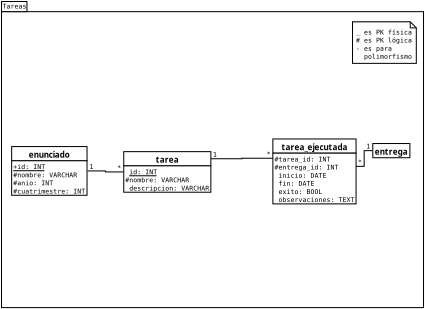 <?xml version="1.0" encoding="UTF-8"?>
<dia:diagram xmlns:dia="http://www.lysator.liu.se/~alla/dia/">
  <dia:layer name="Fondo" visible="true">
    <dia:object type="UML - LargePackage" version="0" id="O0">
      <dia:attribute name="obj_pos">
        <dia:point val="-26.6,-4"/>
      </dia:attribute>
      <dia:attribute name="obj_bb">
        <dia:rectangle val="-26.65,-5.05;15.05,25.225"/>
      </dia:attribute>
      <dia:attribute name="elem_corner">
        <dia:point val="-26.6,-4"/>
      </dia:attribute>
      <dia:attribute name="elem_width">
        <dia:real val="41.6"/>
      </dia:attribute>
      <dia:attribute name="elem_height">
        <dia:real val="29.175"/>
      </dia:attribute>
      <dia:attribute name="line_colour">
        <dia:color val="#000000"/>
      </dia:attribute>
      <dia:attribute name="fill_colour">
        <dia:color val="#ffffff"/>
      </dia:attribute>
      <dia:attribute name="text_colour">
        <dia:color val="#000000"/>
      </dia:attribute>
      <dia:attribute name="stereotype">
        <dia:string>##</dia:string>
      </dia:attribute>
      <dia:attribute name="name">
        <dia:string>#Tareas#</dia:string>
      </dia:attribute>
    </dia:object>
    <dia:object type="UML - Class" version="0" id="O1">
      <dia:attribute name="obj_pos">
        <dia:point val="10,9"/>
      </dia:attribute>
      <dia:attribute name="obj_bb">
        <dia:rectangle val="9.95,8.95;13.75,10.45"/>
      </dia:attribute>
      <dia:attribute name="elem_corner">
        <dia:point val="10,9"/>
      </dia:attribute>
      <dia:attribute name="elem_width">
        <dia:real val="3.7"/>
      </dia:attribute>
      <dia:attribute name="elem_height">
        <dia:real val="1.4"/>
      </dia:attribute>
      <dia:attribute name="name">
        <dia:string>#entrega#</dia:string>
      </dia:attribute>
      <dia:attribute name="stereotype">
        <dia:string>##</dia:string>
      </dia:attribute>
      <dia:attribute name="comment">
        <dia:string>##</dia:string>
      </dia:attribute>
      <dia:attribute name="abstract">
        <dia:boolean val="false"/>
      </dia:attribute>
      <dia:attribute name="suppress_attributes">
        <dia:boolean val="false"/>
      </dia:attribute>
      <dia:attribute name="suppress_operations">
        <dia:boolean val="false"/>
      </dia:attribute>
      <dia:attribute name="visible_attributes">
        <dia:boolean val="false"/>
      </dia:attribute>
      <dia:attribute name="visible_operations">
        <dia:boolean val="false"/>
      </dia:attribute>
      <dia:attribute name="visible_comments">
        <dia:boolean val="false"/>
      </dia:attribute>
      <dia:attribute name="wrap_operations">
        <dia:boolean val="true"/>
      </dia:attribute>
      <dia:attribute name="wrap_after_char">
        <dia:int val="40"/>
      </dia:attribute>
      <dia:attribute name="comment_line_length">
        <dia:int val="40"/>
      </dia:attribute>
      <dia:attribute name="comment_tagging">
        <dia:boolean val="false"/>
      </dia:attribute>
      <dia:attribute name="line_color">
        <dia:color val="#000000"/>
      </dia:attribute>
      <dia:attribute name="fill_color">
        <dia:color val="#ffffff"/>
      </dia:attribute>
      <dia:attribute name="text_color">
        <dia:color val="#000000"/>
      </dia:attribute>
      <dia:attribute name="normal_font">
        <dia:font family="monospace" style="0" name="Courier"/>
      </dia:attribute>
      <dia:attribute name="abstract_font">
        <dia:font family="monospace" style="88" name="Courier-BoldOblique"/>
      </dia:attribute>
      <dia:attribute name="polymorphic_font">
        <dia:font family="monospace" style="8" name="Courier-Oblique"/>
      </dia:attribute>
      <dia:attribute name="classname_font">
        <dia:font family="sans" style="80" name="Helvetica-Bold"/>
      </dia:attribute>
      <dia:attribute name="abstract_classname_font">
        <dia:font family="sans" style="88" name="Helvetica-BoldOblique"/>
      </dia:attribute>
      <dia:attribute name="comment_font">
        <dia:font family="sans" style="8" name="Helvetica-Oblique"/>
      </dia:attribute>
      <dia:attribute name="normal_font_height">
        <dia:real val="0.8"/>
      </dia:attribute>
      <dia:attribute name="polymorphic_font_height">
        <dia:real val="0.8"/>
      </dia:attribute>
      <dia:attribute name="abstract_font_height">
        <dia:real val="0.8"/>
      </dia:attribute>
      <dia:attribute name="classname_font_height">
        <dia:real val="1"/>
      </dia:attribute>
      <dia:attribute name="abstract_classname_font_height">
        <dia:real val="1"/>
      </dia:attribute>
      <dia:attribute name="comment_font_height">
        <dia:real val="1"/>
      </dia:attribute>
      <dia:attribute name="attributes"/>
      <dia:attribute name="operations"/>
      <dia:attribute name="template">
        <dia:boolean val="false"/>
      </dia:attribute>
      <dia:attribute name="templates"/>
      <dia:childnode parent="O0"/>
    </dia:object>
    <dia:object type="UML - Class" version="0" id="O2">
      <dia:attribute name="obj_pos">
        <dia:point val="-25.6,9.3"/>
      </dia:attribute>
      <dia:attribute name="obj_bb">
        <dia:rectangle val="-25.65,9.25;-18.8,14.15"/>
      </dia:attribute>
      <dia:attribute name="elem_corner">
        <dia:point val="-25.6,9.3"/>
      </dia:attribute>
      <dia:attribute name="elem_width">
        <dia:real val="6.75"/>
      </dia:attribute>
      <dia:attribute name="elem_height">
        <dia:real val="4.8"/>
      </dia:attribute>
      <dia:attribute name="name">
        <dia:string>#enunciado#</dia:string>
      </dia:attribute>
      <dia:attribute name="stereotype">
        <dia:string>##</dia:string>
      </dia:attribute>
      <dia:attribute name="comment">
        <dia:string>##</dia:string>
      </dia:attribute>
      <dia:attribute name="abstract">
        <dia:boolean val="false"/>
      </dia:attribute>
      <dia:attribute name="suppress_attributes">
        <dia:boolean val="false"/>
      </dia:attribute>
      <dia:attribute name="suppress_operations">
        <dia:boolean val="false"/>
      </dia:attribute>
      <dia:attribute name="visible_attributes">
        <dia:boolean val="true"/>
      </dia:attribute>
      <dia:attribute name="visible_operations">
        <dia:boolean val="false"/>
      </dia:attribute>
      <dia:attribute name="visible_comments">
        <dia:boolean val="false"/>
      </dia:attribute>
      <dia:attribute name="wrap_operations">
        <dia:boolean val="true"/>
      </dia:attribute>
      <dia:attribute name="wrap_after_char">
        <dia:int val="40"/>
      </dia:attribute>
      <dia:attribute name="comment_line_length">
        <dia:int val="40"/>
      </dia:attribute>
      <dia:attribute name="comment_tagging">
        <dia:boolean val="false"/>
      </dia:attribute>
      <dia:attribute name="line_color">
        <dia:color val="#000000"/>
      </dia:attribute>
      <dia:attribute name="fill_color">
        <dia:color val="#ffffff"/>
      </dia:attribute>
      <dia:attribute name="text_color">
        <dia:color val="#000000"/>
      </dia:attribute>
      <dia:attribute name="normal_font">
        <dia:font family="monospace" style="0" name="Courier"/>
      </dia:attribute>
      <dia:attribute name="abstract_font">
        <dia:font family="monospace" style="88" name="Courier-BoldOblique"/>
      </dia:attribute>
      <dia:attribute name="polymorphic_font">
        <dia:font family="monospace" style="8" name="Courier-Oblique"/>
      </dia:attribute>
      <dia:attribute name="classname_font">
        <dia:font family="sans" style="80" name="Helvetica-Bold"/>
      </dia:attribute>
      <dia:attribute name="abstract_classname_font">
        <dia:font family="sans" style="88" name="Helvetica-BoldOblique"/>
      </dia:attribute>
      <dia:attribute name="comment_font">
        <dia:font family="sans" style="8" name="Helvetica-Oblique"/>
      </dia:attribute>
      <dia:attribute name="normal_font_height">
        <dia:real val="0.8"/>
      </dia:attribute>
      <dia:attribute name="polymorphic_font_height">
        <dia:real val="0.8"/>
      </dia:attribute>
      <dia:attribute name="abstract_font_height">
        <dia:real val="0.8"/>
      </dia:attribute>
      <dia:attribute name="classname_font_height">
        <dia:real val="1"/>
      </dia:attribute>
      <dia:attribute name="abstract_classname_font_height">
        <dia:real val="1"/>
      </dia:attribute>
      <dia:attribute name="comment_font_height">
        <dia:real val="1"/>
      </dia:attribute>
      <dia:attribute name="attributes">
        <dia:composite type="umlattribute">
          <dia:attribute name="name">
            <dia:string>#id#</dia:string>
          </dia:attribute>
          <dia:attribute name="type">
            <dia:string>#INT#</dia:string>
          </dia:attribute>
          <dia:attribute name="value">
            <dia:string>##</dia:string>
          </dia:attribute>
          <dia:attribute name="comment">
            <dia:string>##</dia:string>
          </dia:attribute>
          <dia:attribute name="visibility">
            <dia:enum val="0"/>
          </dia:attribute>
          <dia:attribute name="abstract">
            <dia:boolean val="false"/>
          </dia:attribute>
          <dia:attribute name="class_scope">
            <dia:boolean val="true"/>
          </dia:attribute>
        </dia:composite>
        <dia:composite type="umlattribute">
          <dia:attribute name="name">
            <dia:string>#nombre#</dia:string>
          </dia:attribute>
          <dia:attribute name="type">
            <dia:string>#VARCHAR#</dia:string>
          </dia:attribute>
          <dia:attribute name="value">
            <dia:string>##</dia:string>
          </dia:attribute>
          <dia:attribute name="comment">
            <dia:string>##</dia:string>
          </dia:attribute>
          <dia:attribute name="visibility">
            <dia:enum val="2"/>
          </dia:attribute>
          <dia:attribute name="abstract">
            <dia:boolean val="false"/>
          </dia:attribute>
          <dia:attribute name="class_scope">
            <dia:boolean val="false"/>
          </dia:attribute>
        </dia:composite>
        <dia:composite type="umlattribute">
          <dia:attribute name="name">
            <dia:string>#anio#</dia:string>
          </dia:attribute>
          <dia:attribute name="type">
            <dia:string>#INT#</dia:string>
          </dia:attribute>
          <dia:attribute name="value">
            <dia:string>##</dia:string>
          </dia:attribute>
          <dia:attribute name="comment">
            <dia:string>##</dia:string>
          </dia:attribute>
          <dia:attribute name="visibility">
            <dia:enum val="2"/>
          </dia:attribute>
          <dia:attribute name="abstract">
            <dia:boolean val="false"/>
          </dia:attribute>
          <dia:attribute name="class_scope">
            <dia:boolean val="false"/>
          </dia:attribute>
        </dia:composite>
        <dia:composite type="umlattribute">
          <dia:attribute name="name">
            <dia:string>#cuatrimestre#</dia:string>
          </dia:attribute>
          <dia:attribute name="type">
            <dia:string>#INT#</dia:string>
          </dia:attribute>
          <dia:attribute name="value">
            <dia:string>##</dia:string>
          </dia:attribute>
          <dia:attribute name="comment">
            <dia:string>##</dia:string>
          </dia:attribute>
          <dia:attribute name="visibility">
            <dia:enum val="2"/>
          </dia:attribute>
          <dia:attribute name="abstract">
            <dia:boolean val="false"/>
          </dia:attribute>
          <dia:attribute name="class_scope">
            <dia:boolean val="false"/>
          </dia:attribute>
        </dia:composite>
      </dia:attribute>
      <dia:attribute name="operations"/>
      <dia:attribute name="template">
        <dia:boolean val="false"/>
      </dia:attribute>
      <dia:attribute name="templates"/>
      <dia:childnode parent="O0"/>
    </dia:object>
    <dia:object type="UML - Class" version="0" id="O3">
      <dia:attribute name="obj_pos">
        <dia:point val="-14.55,9.8"/>
      </dia:attribute>
      <dia:attribute name="obj_bb">
        <dia:rectangle val="-14.6,9.75;-6.65,13.85"/>
      </dia:attribute>
      <dia:attribute name="elem_corner">
        <dia:point val="-14.55,9.8"/>
      </dia:attribute>
      <dia:attribute name="elem_width">
        <dia:real val="7.85"/>
      </dia:attribute>
      <dia:attribute name="elem_height">
        <dia:real val="4"/>
      </dia:attribute>
      <dia:attribute name="name">
        <dia:string>#tarea#</dia:string>
      </dia:attribute>
      <dia:attribute name="stereotype">
        <dia:string>##</dia:string>
      </dia:attribute>
      <dia:attribute name="comment">
        <dia:string>##</dia:string>
      </dia:attribute>
      <dia:attribute name="abstract">
        <dia:boolean val="false"/>
      </dia:attribute>
      <dia:attribute name="suppress_attributes">
        <dia:boolean val="false"/>
      </dia:attribute>
      <dia:attribute name="suppress_operations">
        <dia:boolean val="false"/>
      </dia:attribute>
      <dia:attribute name="visible_attributes">
        <dia:boolean val="true"/>
      </dia:attribute>
      <dia:attribute name="visible_operations">
        <dia:boolean val="false"/>
      </dia:attribute>
      <dia:attribute name="visible_comments">
        <dia:boolean val="false"/>
      </dia:attribute>
      <dia:attribute name="wrap_operations">
        <dia:boolean val="true"/>
      </dia:attribute>
      <dia:attribute name="wrap_after_char">
        <dia:int val="40"/>
      </dia:attribute>
      <dia:attribute name="comment_line_length">
        <dia:int val="40"/>
      </dia:attribute>
      <dia:attribute name="comment_tagging">
        <dia:boolean val="false"/>
      </dia:attribute>
      <dia:attribute name="line_color">
        <dia:color val="#000000"/>
      </dia:attribute>
      <dia:attribute name="fill_color">
        <dia:color val="#ffffff"/>
      </dia:attribute>
      <dia:attribute name="text_color">
        <dia:color val="#000000"/>
      </dia:attribute>
      <dia:attribute name="normal_font">
        <dia:font family="monospace" style="0" name="Courier"/>
      </dia:attribute>
      <dia:attribute name="abstract_font">
        <dia:font family="monospace" style="88" name="Courier-BoldOblique"/>
      </dia:attribute>
      <dia:attribute name="polymorphic_font">
        <dia:font family="monospace" style="8" name="Courier-Oblique"/>
      </dia:attribute>
      <dia:attribute name="classname_font">
        <dia:font family="sans" style="80" name="Helvetica-Bold"/>
      </dia:attribute>
      <dia:attribute name="abstract_classname_font">
        <dia:font family="sans" style="88" name="Helvetica-BoldOblique"/>
      </dia:attribute>
      <dia:attribute name="comment_font">
        <dia:font family="sans" style="8" name="Helvetica-Oblique"/>
      </dia:attribute>
      <dia:attribute name="normal_font_height">
        <dia:real val="0.8"/>
      </dia:attribute>
      <dia:attribute name="polymorphic_font_height">
        <dia:real val="0.8"/>
      </dia:attribute>
      <dia:attribute name="abstract_font_height">
        <dia:real val="0.8"/>
      </dia:attribute>
      <dia:attribute name="classname_font_height">
        <dia:real val="1"/>
      </dia:attribute>
      <dia:attribute name="abstract_classname_font_height">
        <dia:real val="1"/>
      </dia:attribute>
      <dia:attribute name="comment_font_height">
        <dia:real val="1"/>
      </dia:attribute>
      <dia:attribute name="attributes">
        <dia:composite type="umlattribute">
          <dia:attribute name="name">
            <dia:string>#id#</dia:string>
          </dia:attribute>
          <dia:attribute name="type">
            <dia:string>#INT#</dia:string>
          </dia:attribute>
          <dia:attribute name="value">
            <dia:string>##</dia:string>
          </dia:attribute>
          <dia:attribute name="comment">
            <dia:string>##</dia:string>
          </dia:attribute>
          <dia:attribute name="visibility">
            <dia:enum val="3"/>
          </dia:attribute>
          <dia:attribute name="abstract">
            <dia:boolean val="false"/>
          </dia:attribute>
          <dia:attribute name="class_scope">
            <dia:boolean val="true"/>
          </dia:attribute>
        </dia:composite>
        <dia:composite type="umlattribute">
          <dia:attribute name="name">
            <dia:string>#nombre#</dia:string>
          </dia:attribute>
          <dia:attribute name="type">
            <dia:string>#VARCHAR#</dia:string>
          </dia:attribute>
          <dia:attribute name="value">
            <dia:string>##</dia:string>
          </dia:attribute>
          <dia:attribute name="comment">
            <dia:string>##</dia:string>
          </dia:attribute>
          <dia:attribute name="visibility">
            <dia:enum val="2"/>
          </dia:attribute>
          <dia:attribute name="abstract">
            <dia:boolean val="false"/>
          </dia:attribute>
          <dia:attribute name="class_scope">
            <dia:boolean val="false"/>
          </dia:attribute>
        </dia:composite>
        <dia:composite type="umlattribute">
          <dia:attribute name="name">
            <dia:string>#descripcion#</dia:string>
          </dia:attribute>
          <dia:attribute name="type">
            <dia:string>#VARCHAR#</dia:string>
          </dia:attribute>
          <dia:attribute name="value">
            <dia:string>##</dia:string>
          </dia:attribute>
          <dia:attribute name="comment">
            <dia:string>##</dia:string>
          </dia:attribute>
          <dia:attribute name="visibility">
            <dia:enum val="3"/>
          </dia:attribute>
          <dia:attribute name="abstract">
            <dia:boolean val="false"/>
          </dia:attribute>
          <dia:attribute name="class_scope">
            <dia:boolean val="false"/>
          </dia:attribute>
        </dia:composite>
      </dia:attribute>
      <dia:attribute name="operations"/>
      <dia:attribute name="template">
        <dia:boolean val="false"/>
      </dia:attribute>
      <dia:attribute name="templates"/>
      <dia:childnode parent="O0"/>
    </dia:object>
    <dia:object type="UML - Class" version="0" id="O4">
      <dia:attribute name="obj_pos">
        <dia:point val="0.15,8.55"/>
      </dia:attribute>
      <dia:attribute name="obj_bb">
        <dia:rectangle val="0.1,8.5;7.7,15"/>
      </dia:attribute>
      <dia:attribute name="elem_corner">
        <dia:point val="0.15,8.55"/>
      </dia:attribute>
      <dia:attribute name="elem_width">
        <dia:real val="7.5"/>
      </dia:attribute>
      <dia:attribute name="elem_height">
        <dia:real val="6.4"/>
      </dia:attribute>
      <dia:attribute name="name">
        <dia:string>#tarea_ejecutada#</dia:string>
      </dia:attribute>
      <dia:attribute name="stereotype">
        <dia:string>##</dia:string>
      </dia:attribute>
      <dia:attribute name="comment">
        <dia:string>##</dia:string>
      </dia:attribute>
      <dia:attribute name="abstract">
        <dia:boolean val="false"/>
      </dia:attribute>
      <dia:attribute name="suppress_attributes">
        <dia:boolean val="false"/>
      </dia:attribute>
      <dia:attribute name="suppress_operations">
        <dia:boolean val="false"/>
      </dia:attribute>
      <dia:attribute name="visible_attributes">
        <dia:boolean val="true"/>
      </dia:attribute>
      <dia:attribute name="visible_operations">
        <dia:boolean val="false"/>
      </dia:attribute>
      <dia:attribute name="visible_comments">
        <dia:boolean val="false"/>
      </dia:attribute>
      <dia:attribute name="wrap_operations">
        <dia:boolean val="true"/>
      </dia:attribute>
      <dia:attribute name="wrap_after_char">
        <dia:int val="40"/>
      </dia:attribute>
      <dia:attribute name="comment_line_length">
        <dia:int val="40"/>
      </dia:attribute>
      <dia:attribute name="comment_tagging">
        <dia:boolean val="false"/>
      </dia:attribute>
      <dia:attribute name="line_color">
        <dia:color val="#000000"/>
      </dia:attribute>
      <dia:attribute name="fill_color">
        <dia:color val="#ffffff"/>
      </dia:attribute>
      <dia:attribute name="text_color">
        <dia:color val="#000000"/>
      </dia:attribute>
      <dia:attribute name="normal_font">
        <dia:font family="monospace" style="0" name="Courier"/>
      </dia:attribute>
      <dia:attribute name="abstract_font">
        <dia:font family="monospace" style="88" name="Courier-BoldOblique"/>
      </dia:attribute>
      <dia:attribute name="polymorphic_font">
        <dia:font family="monospace" style="8" name="Courier-Oblique"/>
      </dia:attribute>
      <dia:attribute name="classname_font">
        <dia:font family="sans" style="80" name="Helvetica-Bold"/>
      </dia:attribute>
      <dia:attribute name="abstract_classname_font">
        <dia:font family="sans" style="88" name="Helvetica-BoldOblique"/>
      </dia:attribute>
      <dia:attribute name="comment_font">
        <dia:font family="sans" style="8" name="Helvetica-Oblique"/>
      </dia:attribute>
      <dia:attribute name="normal_font_height">
        <dia:real val="0.8"/>
      </dia:attribute>
      <dia:attribute name="polymorphic_font_height">
        <dia:real val="0.8"/>
      </dia:attribute>
      <dia:attribute name="abstract_font_height">
        <dia:real val="0.8"/>
      </dia:attribute>
      <dia:attribute name="classname_font_height">
        <dia:real val="1"/>
      </dia:attribute>
      <dia:attribute name="abstract_classname_font_height">
        <dia:real val="1"/>
      </dia:attribute>
      <dia:attribute name="comment_font_height">
        <dia:real val="1"/>
      </dia:attribute>
      <dia:attribute name="attributes">
        <dia:composite type="umlattribute">
          <dia:attribute name="name">
            <dia:string>#tarea_id#</dia:string>
          </dia:attribute>
          <dia:attribute name="type">
            <dia:string>#INT#</dia:string>
          </dia:attribute>
          <dia:attribute name="value">
            <dia:string>##</dia:string>
          </dia:attribute>
          <dia:attribute name="comment">
            <dia:string>##</dia:string>
          </dia:attribute>
          <dia:attribute name="visibility">
            <dia:enum val="2"/>
          </dia:attribute>
          <dia:attribute name="abstract">
            <dia:boolean val="false"/>
          </dia:attribute>
          <dia:attribute name="class_scope">
            <dia:boolean val="false"/>
          </dia:attribute>
        </dia:composite>
        <dia:composite type="umlattribute">
          <dia:attribute name="name">
            <dia:string>#entrega_id#</dia:string>
          </dia:attribute>
          <dia:attribute name="type">
            <dia:string>#INT#</dia:string>
          </dia:attribute>
          <dia:attribute name="value">
            <dia:string>##</dia:string>
          </dia:attribute>
          <dia:attribute name="comment">
            <dia:string>##</dia:string>
          </dia:attribute>
          <dia:attribute name="visibility">
            <dia:enum val="2"/>
          </dia:attribute>
          <dia:attribute name="abstract">
            <dia:boolean val="false"/>
          </dia:attribute>
          <dia:attribute name="class_scope">
            <dia:boolean val="false"/>
          </dia:attribute>
        </dia:composite>
        <dia:composite type="umlattribute">
          <dia:attribute name="name">
            <dia:string>#inicio#</dia:string>
          </dia:attribute>
          <dia:attribute name="type">
            <dia:string>#DATE#</dia:string>
          </dia:attribute>
          <dia:attribute name="value">
            <dia:string>##</dia:string>
          </dia:attribute>
          <dia:attribute name="comment">
            <dia:string>##</dia:string>
          </dia:attribute>
          <dia:attribute name="visibility">
            <dia:enum val="3"/>
          </dia:attribute>
          <dia:attribute name="abstract">
            <dia:boolean val="false"/>
          </dia:attribute>
          <dia:attribute name="class_scope">
            <dia:boolean val="false"/>
          </dia:attribute>
        </dia:composite>
        <dia:composite type="umlattribute">
          <dia:attribute name="name">
            <dia:string>#fin#</dia:string>
          </dia:attribute>
          <dia:attribute name="type">
            <dia:string>#DATE#</dia:string>
          </dia:attribute>
          <dia:attribute name="value">
            <dia:string>##</dia:string>
          </dia:attribute>
          <dia:attribute name="comment">
            <dia:string>##</dia:string>
          </dia:attribute>
          <dia:attribute name="visibility">
            <dia:enum val="3"/>
          </dia:attribute>
          <dia:attribute name="abstract">
            <dia:boolean val="false"/>
          </dia:attribute>
          <dia:attribute name="class_scope">
            <dia:boolean val="false"/>
          </dia:attribute>
        </dia:composite>
        <dia:composite type="umlattribute">
          <dia:attribute name="name">
            <dia:string>#exito#</dia:string>
          </dia:attribute>
          <dia:attribute name="type">
            <dia:string>#BOOL#</dia:string>
          </dia:attribute>
          <dia:attribute name="value">
            <dia:string>##</dia:string>
          </dia:attribute>
          <dia:attribute name="comment">
            <dia:string>##</dia:string>
          </dia:attribute>
          <dia:attribute name="visibility">
            <dia:enum val="3"/>
          </dia:attribute>
          <dia:attribute name="abstract">
            <dia:boolean val="false"/>
          </dia:attribute>
          <dia:attribute name="class_scope">
            <dia:boolean val="false"/>
          </dia:attribute>
        </dia:composite>
        <dia:composite type="umlattribute">
          <dia:attribute name="name">
            <dia:string>#observaciones#</dia:string>
          </dia:attribute>
          <dia:attribute name="type">
            <dia:string>#TEXT#</dia:string>
          </dia:attribute>
          <dia:attribute name="value">
            <dia:string>##</dia:string>
          </dia:attribute>
          <dia:attribute name="comment">
            <dia:string>##</dia:string>
          </dia:attribute>
          <dia:attribute name="visibility">
            <dia:enum val="3"/>
          </dia:attribute>
          <dia:attribute name="abstract">
            <dia:boolean val="false"/>
          </dia:attribute>
          <dia:attribute name="class_scope">
            <dia:boolean val="false"/>
          </dia:attribute>
        </dia:composite>
      </dia:attribute>
      <dia:attribute name="operations"/>
      <dia:attribute name="template">
        <dia:boolean val="false"/>
      </dia:attribute>
      <dia:attribute name="templates"/>
      <dia:childnode parent="O0"/>
    </dia:object>
    <dia:object type="UML - Association" version="1" id="O5">
      <dia:attribute name="obj_pos">
        <dia:point val="7.65,11.25"/>
      </dia:attribute>
      <dia:attribute name="obj_bb">
        <dia:rectangle val="7.6,9;10.0,12.15"/>
      </dia:attribute>
      <dia:attribute name="orth_points">
        <dia:point val="7.65,11.25"/>
        <dia:point val="8.8,11.25"/>
        <dia:point val="8.8,9.7"/>
        <dia:point val="9.95,9.7"/>
      </dia:attribute>
      <dia:attribute name="orth_orient">
        <dia:enum val="0"/>
        <dia:enum val="1"/>
        <dia:enum val="0"/>
      </dia:attribute>
      <dia:attribute name="autorouting">
        <dia:boolean val="true"/>
      </dia:attribute>
      <dia:attribute name="name">
        <dia:string>##</dia:string>
      </dia:attribute>
      <dia:attribute name="direction">
        <dia:enum val="0"/>
      </dia:attribute>
      <dia:attribute name="ends">
        <dia:composite>
          <dia:attribute name="role">
            <dia:string>##</dia:string>
          </dia:attribute>
          <dia:attribute name="multiplicity">
            <dia:string>#*#</dia:string>
          </dia:attribute>
          <dia:attribute name="arrow">
            <dia:boolean val="false"/>
          </dia:attribute>
          <dia:attribute name="aggregate">
            <dia:enum val="0"/>
          </dia:attribute>
          <dia:attribute name="visibility">
            <dia:enum val="0"/>
          </dia:attribute>
        </dia:composite>
        <dia:composite>
          <dia:attribute name="role">
            <dia:string>##</dia:string>
          </dia:attribute>
          <dia:attribute name="multiplicity">
            <dia:string>#1#</dia:string>
          </dia:attribute>
          <dia:attribute name="arrow">
            <dia:boolean val="false"/>
          </dia:attribute>
          <dia:attribute name="aggregate">
            <dia:enum val="0"/>
          </dia:attribute>
          <dia:attribute name="visibility">
            <dia:enum val="0"/>
          </dia:attribute>
        </dia:composite>
      </dia:attribute>
      <dia:connections>
        <dia:connection handle="0" to="O4" connection="11"/>
        <dia:connection handle="1" to="O1" connection="8"/>
      </dia:connections>
    </dia:object>
    <dia:object type="UML - Association" version="1" id="O6">
      <dia:attribute name="obj_pos">
        <dia:point val="-6.7,10.5"/>
      </dia:attribute>
      <dia:attribute name="obj_bb">
        <dia:rectangle val="-6.75,9.75;0.2,11.4"/>
      </dia:attribute>
      <dia:attribute name="orth_points">
        <dia:point val="-6.7,10.5"/>
        <dia:point val="-3.275,10.5"/>
        <dia:point val="-3.275,10.45"/>
        <dia:point val="0.15,10.45"/>
      </dia:attribute>
      <dia:attribute name="orth_orient">
        <dia:enum val="0"/>
        <dia:enum val="1"/>
        <dia:enum val="0"/>
      </dia:attribute>
      <dia:attribute name="autorouting">
        <dia:boolean val="true"/>
      </dia:attribute>
      <dia:attribute name="name">
        <dia:string>##</dia:string>
      </dia:attribute>
      <dia:attribute name="direction">
        <dia:enum val="0"/>
      </dia:attribute>
      <dia:attribute name="ends">
        <dia:composite>
          <dia:attribute name="role">
            <dia:string>##</dia:string>
          </dia:attribute>
          <dia:attribute name="multiplicity">
            <dia:string>#1#</dia:string>
          </dia:attribute>
          <dia:attribute name="arrow">
            <dia:boolean val="false"/>
          </dia:attribute>
          <dia:attribute name="aggregate">
            <dia:enum val="0"/>
          </dia:attribute>
          <dia:attribute name="visibility">
            <dia:enum val="0"/>
          </dia:attribute>
        </dia:composite>
        <dia:composite>
          <dia:attribute name="role">
            <dia:string>##</dia:string>
          </dia:attribute>
          <dia:attribute name="multiplicity">
            <dia:string>#*#</dia:string>
          </dia:attribute>
          <dia:attribute name="arrow">
            <dia:boolean val="false"/>
          </dia:attribute>
          <dia:attribute name="aggregate">
            <dia:enum val="0"/>
          </dia:attribute>
          <dia:attribute name="visibility">
            <dia:enum val="0"/>
          </dia:attribute>
        </dia:composite>
      </dia:attribute>
      <dia:connections>
        <dia:connection handle="0" to="O3" connection="4"/>
        <dia:connection handle="1" to="O4" connection="8"/>
      </dia:connections>
      <dia:childnode parent="O0"/>
    </dia:object>
    <dia:object type="UML - Note" version="0" id="O7">
      <dia:attribute name="obj_pos">
        <dia:point val="8,-3"/>
      </dia:attribute>
      <dia:attribute name="obj_bb">
        <dia:rectangle val="7.95,-3.05;13.85,1.15"/>
      </dia:attribute>
      <dia:attribute name="elem_corner">
        <dia:point val="8,-3"/>
      </dia:attribute>
      <dia:attribute name="elem_width">
        <dia:real val="5.8"/>
      </dia:attribute>
      <dia:attribute name="elem_height">
        <dia:real val="4.1"/>
      </dia:attribute>
      <dia:attribute name="line_colour">
        <dia:color val="#000000"/>
      </dia:attribute>
      <dia:attribute name="fill_colour">
        <dia:color val="#ffffff"/>
      </dia:attribute>
      <dia:attribute name="text">
        <dia:composite type="text">
          <dia:attribute name="string">
            <dia:string>#_ es PK física
# es PK lógica
- es para
  polimorfismo#</dia:string>
          </dia:attribute>
          <dia:attribute name="font">
            <dia:font family="monospace" style="0" name="Courier"/>
          </dia:attribute>
          <dia:attribute name="height">
            <dia:real val="0.8"/>
          </dia:attribute>
          <dia:attribute name="pos">
            <dia:point val="8.35,-1.8"/>
          </dia:attribute>
          <dia:attribute name="color">
            <dia:color val="#000000"/>
          </dia:attribute>
          <dia:attribute name="alignment">
            <dia:enum val="0"/>
          </dia:attribute>
        </dia:composite>
      </dia:attribute>
      <dia:childnode parent="O0"/>
    </dia:object>
    <dia:object type="UML - Association" version="1" id="O8">
      <dia:attribute name="obj_pos">
        <dia:point val="-14.601,11.8"/>
      </dia:attribute>
      <dia:attribute name="obj_bb">
        <dia:rectangle val="-18.85,11;-14.55,12.7"/>
      </dia:attribute>
      <dia:attribute name="orth_points">
        <dia:point val="-14.601,11.8"/>
        <dia:point val="-16.7,11.8"/>
        <dia:point val="-16.7,11.7"/>
        <dia:point val="-18.8,11.7"/>
      </dia:attribute>
      <dia:attribute name="orth_orient">
        <dia:enum val="0"/>
        <dia:enum val="1"/>
        <dia:enum val="0"/>
      </dia:attribute>
      <dia:attribute name="autorouting">
        <dia:boolean val="true"/>
      </dia:attribute>
      <dia:attribute name="name">
        <dia:string>##</dia:string>
      </dia:attribute>
      <dia:attribute name="direction">
        <dia:enum val="0"/>
      </dia:attribute>
      <dia:attribute name="ends">
        <dia:composite>
          <dia:attribute name="role">
            <dia:string>##</dia:string>
          </dia:attribute>
          <dia:attribute name="multiplicity">
            <dia:string>#*#</dia:string>
          </dia:attribute>
          <dia:attribute name="arrow">
            <dia:boolean val="false"/>
          </dia:attribute>
          <dia:attribute name="aggregate">
            <dia:enum val="0"/>
          </dia:attribute>
          <dia:attribute name="visibility">
            <dia:enum val="0"/>
          </dia:attribute>
        </dia:composite>
        <dia:composite>
          <dia:attribute name="role">
            <dia:string>##</dia:string>
          </dia:attribute>
          <dia:attribute name="multiplicity">
            <dia:string>#1#</dia:string>
          </dia:attribute>
          <dia:attribute name="arrow">
            <dia:boolean val="false"/>
          </dia:attribute>
          <dia:attribute name="aggregate">
            <dia:enum val="0"/>
          </dia:attribute>
          <dia:attribute name="visibility">
            <dia:enum val="0"/>
          </dia:attribute>
        </dia:composite>
      </dia:attribute>
      <dia:connections>
        <dia:connection handle="0" to="O3" connection="14"/>
        <dia:connection handle="1" to="O2" connection="16"/>
      </dia:connections>
      <dia:childnode parent="O0"/>
    </dia:object>
  </dia:layer>
</dia:diagram>
